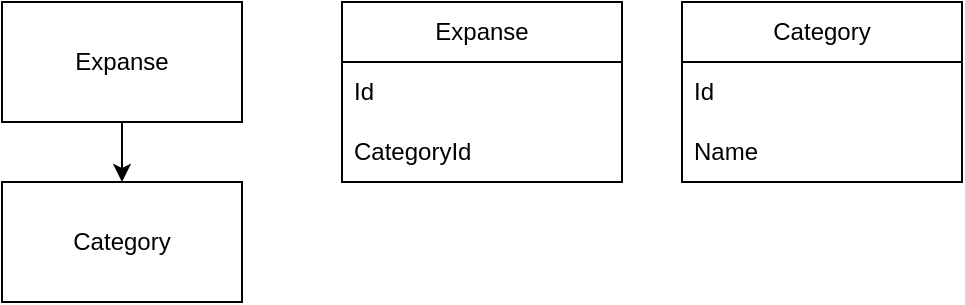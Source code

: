 <mxfile version="21.7.2" type="device">
  <diagram name="Страница — 1" id="OdCo6ZTl4wRrFvFl-ufE">
    <mxGraphModel dx="1066" dy="611" grid="1" gridSize="10" guides="1" tooltips="1" connect="1" arrows="1" fold="1" page="1" pageScale="1" pageWidth="827" pageHeight="1169" math="0" shadow="0">
      <root>
        <mxCell id="0" />
        <mxCell id="1" parent="0" />
        <mxCell id="iiI9EKZZPucZFbsYzrSP-1" value="Expanse" style="rounded=0;whiteSpace=wrap;html=1;" vertex="1" parent="1">
          <mxGeometry x="60" y="70" width="120" height="60" as="geometry" />
        </mxCell>
        <mxCell id="iiI9EKZZPucZFbsYzrSP-2" value="Category" style="rounded=0;whiteSpace=wrap;html=1;" vertex="1" parent="1">
          <mxGeometry x="60" y="160" width="120" height="60" as="geometry" />
        </mxCell>
        <mxCell id="iiI9EKZZPucZFbsYzrSP-3" value="" style="endArrow=classic;html=1;rounded=0;exitX=0.5;exitY=1;exitDx=0;exitDy=0;entryX=0.5;entryY=0;entryDx=0;entryDy=0;" edge="1" parent="1" source="iiI9EKZZPucZFbsYzrSP-1" target="iiI9EKZZPucZFbsYzrSP-2">
          <mxGeometry width="50" height="50" relative="1" as="geometry">
            <mxPoint x="390" y="340" as="sourcePoint" />
            <mxPoint x="440" y="290" as="targetPoint" />
          </mxGeometry>
        </mxCell>
        <mxCell id="iiI9EKZZPucZFbsYzrSP-4" value="Expanse" style="swimlane;fontStyle=0;childLayout=stackLayout;horizontal=1;startSize=30;horizontalStack=0;resizeParent=1;resizeParentMax=0;resizeLast=0;collapsible=1;marginBottom=0;whiteSpace=wrap;html=1;" vertex="1" parent="1">
          <mxGeometry x="230" y="70" width="140" height="90" as="geometry" />
        </mxCell>
        <mxCell id="iiI9EKZZPucZFbsYzrSP-5" value="Id" style="text;strokeColor=none;fillColor=none;align=left;verticalAlign=middle;spacingLeft=4;spacingRight=4;overflow=hidden;points=[[0,0.5],[1,0.5]];portConstraint=eastwest;rotatable=0;whiteSpace=wrap;html=1;" vertex="1" parent="iiI9EKZZPucZFbsYzrSP-4">
          <mxGeometry y="30" width="140" height="30" as="geometry" />
        </mxCell>
        <mxCell id="iiI9EKZZPucZFbsYzrSP-6" value="CategoryId" style="text;strokeColor=none;fillColor=none;align=left;verticalAlign=middle;spacingLeft=4;spacingRight=4;overflow=hidden;points=[[0,0.5],[1,0.5]];portConstraint=eastwest;rotatable=0;whiteSpace=wrap;html=1;" vertex="1" parent="iiI9EKZZPucZFbsYzrSP-4">
          <mxGeometry y="60" width="140" height="30" as="geometry" />
        </mxCell>
        <mxCell id="iiI9EKZZPucZFbsYzrSP-9" value="Category" style="swimlane;fontStyle=0;childLayout=stackLayout;horizontal=1;startSize=30;horizontalStack=0;resizeParent=1;resizeParentMax=0;resizeLast=0;collapsible=1;marginBottom=0;whiteSpace=wrap;html=1;" vertex="1" parent="1">
          <mxGeometry x="400" y="70" width="140" height="90" as="geometry" />
        </mxCell>
        <mxCell id="iiI9EKZZPucZFbsYzrSP-10" value="Id" style="text;strokeColor=none;fillColor=none;align=left;verticalAlign=middle;spacingLeft=4;spacingRight=4;overflow=hidden;points=[[0,0.5],[1,0.5]];portConstraint=eastwest;rotatable=0;whiteSpace=wrap;html=1;" vertex="1" parent="iiI9EKZZPucZFbsYzrSP-9">
          <mxGeometry y="30" width="140" height="30" as="geometry" />
        </mxCell>
        <mxCell id="iiI9EKZZPucZFbsYzrSP-11" value="Name" style="text;strokeColor=none;fillColor=none;align=left;verticalAlign=middle;spacingLeft=4;spacingRight=4;overflow=hidden;points=[[0,0.5],[1,0.5]];portConstraint=eastwest;rotatable=0;whiteSpace=wrap;html=1;" vertex="1" parent="iiI9EKZZPucZFbsYzrSP-9">
          <mxGeometry y="60" width="140" height="30" as="geometry" />
        </mxCell>
      </root>
    </mxGraphModel>
  </diagram>
</mxfile>
